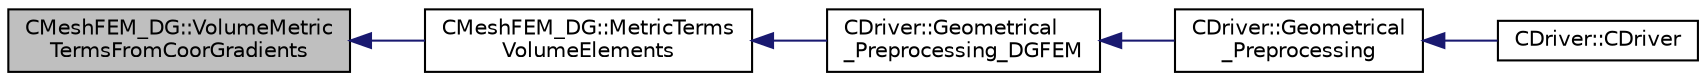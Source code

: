 digraph "CMeshFEM_DG::VolumeMetricTermsFromCoorGradients"
{
  edge [fontname="Helvetica",fontsize="10",labelfontname="Helvetica",labelfontsize="10"];
  node [fontname="Helvetica",fontsize="10",shape=record];
  rankdir="LR";
  Node299 [label="CMeshFEM_DG::VolumeMetric\lTermsFromCoorGradients",height=0.2,width=0.4,color="black", fillcolor="grey75", style="filled", fontcolor="black"];
  Node299 -> Node300 [dir="back",color="midnightblue",fontsize="10",style="solid",fontname="Helvetica"];
  Node300 [label="CMeshFEM_DG::MetricTerms\lVolumeElements",height=0.2,width=0.4,color="black", fillcolor="white", style="filled",URL="$class_c_mesh_f_e_m___d_g.html#a4f30fa4373463f802c8d6f685c837263",tooltip="Function, which computes the metric terms of the volume elements. "];
  Node300 -> Node301 [dir="back",color="midnightblue",fontsize="10",style="solid",fontname="Helvetica"];
  Node301 [label="CDriver::Geometrical\l_Preprocessing_DGFEM",height=0.2,width=0.4,color="black", fillcolor="white", style="filled",URL="$class_c_driver.html#a2d9ea1c3d957f03fa5e22fa55e3369a6",tooltip="Do the geometrical preprocessing for the DG FEM solver. "];
  Node301 -> Node302 [dir="back",color="midnightblue",fontsize="10",style="solid",fontname="Helvetica"];
  Node302 [label="CDriver::Geometrical\l_Preprocessing",height=0.2,width=0.4,color="black", fillcolor="white", style="filled",URL="$class_c_driver.html#ad3d55fa299acdb779a7772bcee249004",tooltip="Construction of the edge-based data structure and the multigrid structure. "];
  Node302 -> Node303 [dir="back",color="midnightblue",fontsize="10",style="solid",fontname="Helvetica"];
  Node303 [label="CDriver::CDriver",height=0.2,width=0.4,color="black", fillcolor="white", style="filled",URL="$class_c_driver.html#a3fca4a013a6efa9bbb38fe78a86b5f3d",tooltip="Constructor of the class. "];
}
